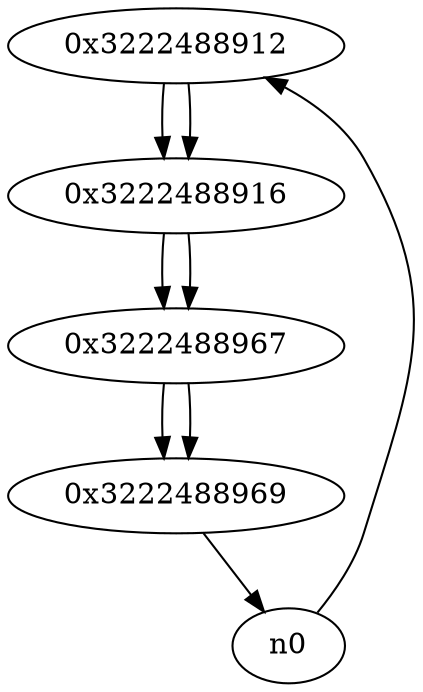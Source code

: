 digraph G{
/* nodes */
  n1 [label="0x3222488912"]
  n2 [label="0x3222488916"]
  n3 [label="0x3222488967"]
  n4 [label="0x3222488969"]
/* edges */
n1 -> n2;
n0 -> n1;
n2 -> n3;
n1 -> n2;
n3 -> n4;
n2 -> n3;
n4 -> n0;
n3 -> n4;
}
